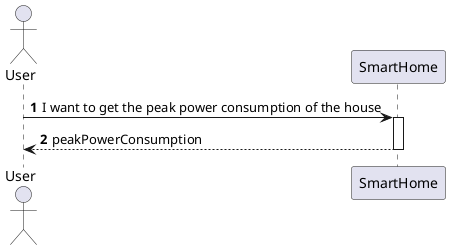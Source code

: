 @startuml
'https://plantuml.com/sequence-diagram

!pragma layout smetana

autonumber

actor "User" as User
participant "SmartHome" as SH

User -> SH : I want to get the peak power consumption of the house
activate SH

SH --> User : peakPowerConsumption
deactivate SH

@enduml